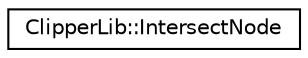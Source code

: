 digraph "Graphical Class Hierarchy"
{
  edge [fontname="Helvetica",fontsize="10",labelfontname="Helvetica",labelfontsize="10"];
  node [fontname="Helvetica",fontsize="10",shape=record];
  rankdir="LR";
  Node1 [label="ClipperLib::IntersectNode",height=0.2,width=0.4,color="black", fillcolor="white", style="filled",URL="$struct_clipper_lib_1_1_intersect_node.html"];
}
